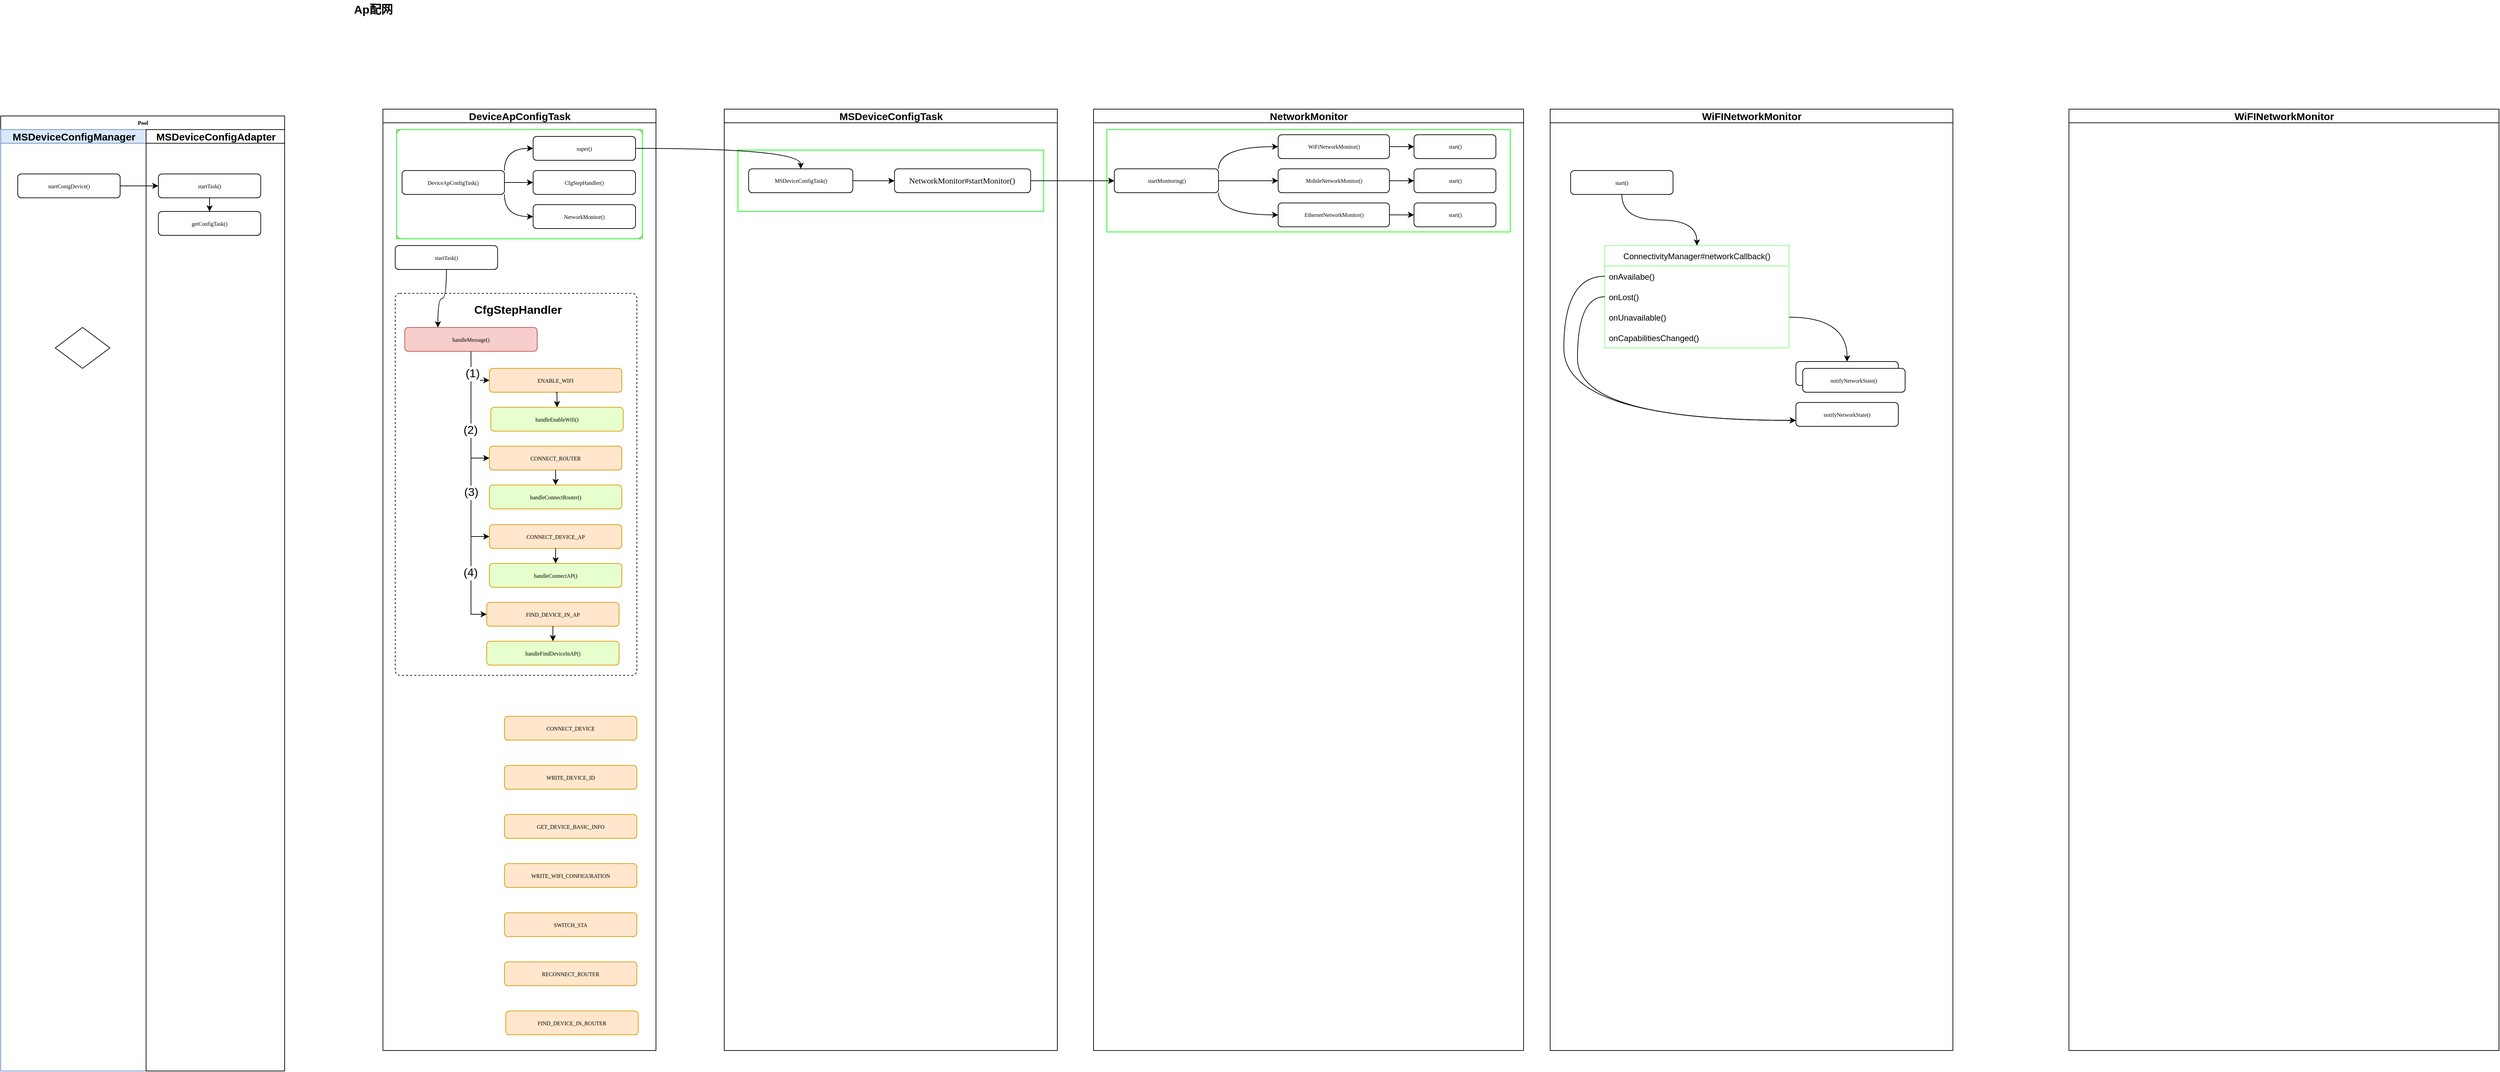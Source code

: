 <mxfile version="20.0.1" type="github">
  <diagram name="Page-1" id="74e2e168-ea6b-b213-b513-2b3c1d86103e">
    <mxGraphModel dx="1602" dy="4274" grid="1" gridSize="10" guides="1" tooltips="1" connect="1" arrows="1" fold="1" page="1" pageScale="1" pageWidth="4681" pageHeight="3300" background="none" math="0" shadow="0">
      <root>
        <mxCell id="0" />
        <mxCell id="1" parent="0" />
        <mxCell id="77e6c97f196da883-4" value="DeviceApConfigTask" style="swimlane;html=1;startSize=20;fontSize=15;fillColor=none;" parent="1" vertex="1">
          <mxGeometry x="670" width="400" height="1380" as="geometry">
            <mxRectangle x="990" y="-10" width="180" height="20" as="alternateBounds" />
          </mxGeometry>
        </mxCell>
        <mxCell id="G-COS3JicrVC8gvn0CJn-81" style="edgeStyle=orthogonalEdgeStyle;rounded=0;orthogonalLoop=1;jettySize=auto;html=1;entryX=0.25;entryY=0;entryDx=0;entryDy=0;fontSize=15;exitX=0.5;exitY=1;exitDx=0;exitDy=0;curved=1;" edge="1" parent="77e6c97f196da883-4" source="G-COS3JicrVC8gvn0CJn-10" target="G-COS3JicrVC8gvn0CJn-59">
          <mxGeometry relative="1" as="geometry">
            <mxPoint x="120" y="230" as="sourcePoint" />
          </mxGeometry>
        </mxCell>
        <mxCell id="G-COS3JicrVC8gvn0CJn-10" value="startTask()" style="rounded=1;whiteSpace=wrap;html=1;shadow=0;labelBackgroundColor=none;strokeWidth=1;fontFamily=Verdana;fontSize=8;align=center;" vertex="1" parent="77e6c97f196da883-4">
          <mxGeometry x="18" y="200" width="150" height="35" as="geometry" />
        </mxCell>
        <mxCell id="G-COS3JicrVC8gvn0CJn-34" value="WRITE_DEVICE_ID" style="rounded=1;whiteSpace=wrap;html=1;shadow=0;labelBackgroundColor=none;strokeWidth=1;fontFamily=Verdana;fontSize=8;align=center;fillColor=#ffe6cc;strokeColor=#d79b00;" vertex="1" parent="77e6c97f196da883-4">
          <mxGeometry x="178" y="962" width="194" height="35" as="geometry" />
        </mxCell>
        <mxCell id="G-COS3JicrVC8gvn0CJn-35" value="CONNECT_DEVICE" style="rounded=1;whiteSpace=wrap;html=1;shadow=0;labelBackgroundColor=none;strokeWidth=1;fontFamily=Verdana;fontSize=8;align=center;fillColor=#ffe6cc;strokeColor=#d79b00;" vertex="1" parent="77e6c97f196da883-4">
          <mxGeometry x="178" y="890" width="194" height="35" as="geometry" />
        </mxCell>
        <mxCell id="G-COS3JicrVC8gvn0CJn-36" value="GET_DEVICE_BASIC_INFO" style="rounded=1;whiteSpace=wrap;html=1;shadow=0;labelBackgroundColor=none;strokeWidth=1;fontFamily=Verdana;fontSize=8;align=center;fillColor=#ffe6cc;strokeColor=#d79b00;" vertex="1" parent="77e6c97f196da883-4">
          <mxGeometry x="178" y="1034" width="194" height="35" as="geometry" />
        </mxCell>
        <mxCell id="G-COS3JicrVC8gvn0CJn-37" value="SWITCH_STA" style="rounded=1;whiteSpace=wrap;html=1;shadow=0;labelBackgroundColor=none;strokeWidth=1;fontFamily=Verdana;fontSize=8;align=center;fillColor=#ffe6cc;strokeColor=#d79b00;" vertex="1" parent="77e6c97f196da883-4">
          <mxGeometry x="178" y="1178" width="194" height="35" as="geometry" />
        </mxCell>
        <mxCell id="G-COS3JicrVC8gvn0CJn-38" value="WRITE_WIFI_CONFIGURATION" style="rounded=1;whiteSpace=wrap;html=1;shadow=0;labelBackgroundColor=none;strokeWidth=1;fontFamily=Verdana;fontSize=8;align=center;fillColor=#ffe6cc;strokeColor=#d79b00;" vertex="1" parent="77e6c97f196da883-4">
          <mxGeometry x="178" y="1106" width="194" height="35" as="geometry" />
        </mxCell>
        <mxCell id="G-COS3JicrVC8gvn0CJn-39" value="RECONNECT_ROUTER" style="rounded=1;whiteSpace=wrap;html=1;shadow=0;labelBackgroundColor=none;strokeWidth=1;fontFamily=Verdana;fontSize=8;align=center;fillColor=#ffe6cc;strokeColor=#d79b00;" vertex="1" parent="77e6c97f196da883-4">
          <mxGeometry x="178" y="1250" width="194" height="35" as="geometry" />
        </mxCell>
        <mxCell id="G-COS3JicrVC8gvn0CJn-41" value="FIND_DEVICE_IN_ROUTER" style="rounded=1;whiteSpace=wrap;html=1;shadow=0;labelBackgroundColor=none;strokeWidth=1;fontFamily=Verdana;fontSize=8;align=center;fillColor=#ffe6cc;strokeColor=#d79b00;" vertex="1" parent="77e6c97f196da883-4">
          <mxGeometry x="180" y="1322" width="194" height="35" as="geometry" />
        </mxCell>
        <mxCell id="G-COS3JicrVC8gvn0CJn-80" value="" style="group" vertex="1" connectable="0" parent="77e6c97f196da883-4">
          <mxGeometry x="18" y="270" width="354" height="560" as="geometry" />
        </mxCell>
        <mxCell id="G-COS3JicrVC8gvn0CJn-60" value="" style="rounded=1;whiteSpace=wrap;html=1;absoluteArcSize=1;arcSize=14;strokeWidth=1;fontSize=17;fillColor=none;dashed=1;" vertex="1" parent="G-COS3JicrVC8gvn0CJn-80">
          <mxGeometry width="354" height="560" as="geometry" />
        </mxCell>
        <mxCell id="G-COS3JicrVC8gvn0CJn-12" value="ENABLE_WIFI" style="rounded=1;whiteSpace=wrap;html=1;shadow=0;labelBackgroundColor=none;strokeWidth=1;fontFamily=Verdana;fontSize=8;align=center;fillColor=#ffe6cc;strokeColor=#d79b00;" vertex="1" parent="G-COS3JicrVC8gvn0CJn-80">
          <mxGeometry x="138" y="110" width="194" height="35" as="geometry" />
        </mxCell>
        <mxCell id="G-COS3JicrVC8gvn0CJn-30" value="CONNECT_DEVICE_AP" style="rounded=1;whiteSpace=wrap;html=1;shadow=0;labelBackgroundColor=none;strokeWidth=1;fontFamily=Verdana;fontSize=8;align=center;fillColor=#ffe6cc;strokeColor=#d79b00;" vertex="1" parent="G-COS3JicrVC8gvn0CJn-80">
          <mxGeometry x="138" y="339" width="194" height="35" as="geometry" />
        </mxCell>
        <mxCell id="G-COS3JicrVC8gvn0CJn-32" value="CONNECT_ROUTER" style="rounded=1;whiteSpace=wrap;html=1;shadow=0;labelBackgroundColor=none;strokeWidth=1;fontFamily=Verdana;fontSize=8;align=center;fillColor=#ffe6cc;strokeColor=#d79b00;" vertex="1" parent="G-COS3JicrVC8gvn0CJn-80">
          <mxGeometry x="138" y="224" width="194" height="35" as="geometry" />
        </mxCell>
        <mxCell id="G-COS3JicrVC8gvn0CJn-33" value="FIND_DEVICE_IN_AP" style="rounded=1;whiteSpace=wrap;html=1;shadow=0;labelBackgroundColor=none;strokeWidth=1;fontFamily=Verdana;fontSize=8;align=center;fillColor=#ffe6cc;strokeColor=#d79b00;" vertex="1" parent="G-COS3JicrVC8gvn0CJn-80">
          <mxGeometry x="134" y="453" width="194" height="35" as="geometry" />
        </mxCell>
        <mxCell id="G-COS3JicrVC8gvn0CJn-62" style="edgeStyle=orthogonalEdgeStyle;rounded=0;orthogonalLoop=1;jettySize=auto;html=1;exitX=0.5;exitY=1;exitDx=0;exitDy=0;entryX=0;entryY=0.5;entryDx=0;entryDy=0;fontSize=17;" edge="1" parent="G-COS3JicrVC8gvn0CJn-80" source="G-COS3JicrVC8gvn0CJn-59" target="G-COS3JicrVC8gvn0CJn-12">
          <mxGeometry relative="1" as="geometry" />
        </mxCell>
        <mxCell id="G-COS3JicrVC8gvn0CJn-68" style="edgeStyle=orthogonalEdgeStyle;rounded=0;orthogonalLoop=1;jettySize=auto;html=1;exitX=0.5;exitY=1;exitDx=0;exitDy=0;entryX=0;entryY=0.5;entryDx=0;entryDy=0;fontSize=17;" edge="1" parent="G-COS3JicrVC8gvn0CJn-80" source="G-COS3JicrVC8gvn0CJn-59" target="G-COS3JicrVC8gvn0CJn-32">
          <mxGeometry relative="1" as="geometry" />
        </mxCell>
        <mxCell id="G-COS3JicrVC8gvn0CJn-69" style="edgeStyle=orthogonalEdgeStyle;rounded=0;orthogonalLoop=1;jettySize=auto;html=1;exitX=0.5;exitY=1;exitDx=0;exitDy=0;entryX=0;entryY=0.5;entryDx=0;entryDy=0;fontSize=17;" edge="1" parent="G-COS3JicrVC8gvn0CJn-80" source="G-COS3JicrVC8gvn0CJn-59" target="G-COS3JicrVC8gvn0CJn-30">
          <mxGeometry relative="1" as="geometry" />
        </mxCell>
        <mxCell id="G-COS3JicrVC8gvn0CJn-70" style="edgeStyle=orthogonalEdgeStyle;rounded=0;orthogonalLoop=1;jettySize=auto;html=1;exitX=0.5;exitY=1;exitDx=0;exitDy=0;entryX=0;entryY=0.5;entryDx=0;entryDy=0;fontSize=17;" edge="1" parent="G-COS3JicrVC8gvn0CJn-80" source="G-COS3JicrVC8gvn0CJn-59" target="G-COS3JicrVC8gvn0CJn-33">
          <mxGeometry relative="1" as="geometry" />
        </mxCell>
        <mxCell id="G-COS3JicrVC8gvn0CJn-74" value="(4)" style="edgeLabel;html=1;align=center;verticalAlign=middle;resizable=0;points=[];fontSize=17;" vertex="1" connectable="0" parent="G-COS3JicrVC8gvn0CJn-70">
          <mxGeometry x="0.588" y="-1" relative="1" as="geometry">
            <mxPoint as="offset" />
          </mxGeometry>
        </mxCell>
        <mxCell id="G-COS3JicrVC8gvn0CJn-75" value="(3)" style="edgeLabel;html=1;align=center;verticalAlign=middle;resizable=0;points=[];fontSize=17;" vertex="1" connectable="0" parent="G-COS3JicrVC8gvn0CJn-70">
          <mxGeometry x="0.01" relative="1" as="geometry">
            <mxPoint as="offset" />
          </mxGeometry>
        </mxCell>
        <mxCell id="G-COS3JicrVC8gvn0CJn-76" value="(2)" style="edgeLabel;html=1;align=center;verticalAlign=middle;resizable=0;points=[];fontSize=17;" vertex="1" connectable="0" parent="G-COS3JicrVC8gvn0CJn-70">
          <mxGeometry x="-0.431" y="-1" relative="1" as="geometry">
            <mxPoint as="offset" />
          </mxGeometry>
        </mxCell>
        <mxCell id="G-COS3JicrVC8gvn0CJn-77" value="(1)" style="edgeLabel;html=1;align=center;verticalAlign=middle;resizable=0;points=[];fontSize=17;" vertex="1" connectable="0" parent="G-COS3JicrVC8gvn0CJn-70">
          <mxGeometry x="-0.842" y="2" relative="1" as="geometry">
            <mxPoint as="offset" />
          </mxGeometry>
        </mxCell>
        <mxCell id="G-COS3JicrVC8gvn0CJn-59" value="handleMessage()" style="rounded=1;whiteSpace=wrap;html=1;shadow=0;labelBackgroundColor=none;strokeWidth=1;fontFamily=Verdana;fontSize=8;align=center;fillColor=#f8cecc;strokeColor=#b85450;" vertex="1" parent="G-COS3JicrVC8gvn0CJn-80">
          <mxGeometry x="14" y="50" width="194" height="35" as="geometry" />
        </mxCell>
        <mxCell id="G-COS3JicrVC8gvn0CJn-61" value="CfgStepHandler" style="text;html=1;strokeColor=none;fillColor=none;align=center;verticalAlign=middle;whiteSpace=wrap;rounded=0;dashed=1;fontSize=17;fontStyle=1" vertex="1" parent="G-COS3JicrVC8gvn0CJn-80">
          <mxGeometry x="104" y="10" width="152" height="30" as="geometry" />
        </mxCell>
        <mxCell id="G-COS3JicrVC8gvn0CJn-63" value="handleEnableWifi()" style="rounded=1;whiteSpace=wrap;html=1;shadow=0;labelBackgroundColor=none;strokeWidth=1;fontFamily=Verdana;fontSize=8;align=center;fillColor=#E6FFCC;strokeColor=#d79b00;" vertex="1" parent="G-COS3JicrVC8gvn0CJn-80">
          <mxGeometry x="140" y="167" width="194" height="35" as="geometry" />
        </mxCell>
        <mxCell id="G-COS3JicrVC8gvn0CJn-67" style="edgeStyle=orthogonalEdgeStyle;rounded=0;orthogonalLoop=1;jettySize=auto;html=1;exitX=0.5;exitY=1;exitDx=0;exitDy=0;entryX=0.5;entryY=0;entryDx=0;entryDy=0;fontSize=17;" edge="1" parent="G-COS3JicrVC8gvn0CJn-80" source="G-COS3JicrVC8gvn0CJn-12" target="G-COS3JicrVC8gvn0CJn-63">
          <mxGeometry relative="1" as="geometry" />
        </mxCell>
        <mxCell id="G-COS3JicrVC8gvn0CJn-64" value="handleConnectRouter()" style="rounded=1;whiteSpace=wrap;html=1;shadow=0;labelBackgroundColor=none;strokeWidth=1;fontFamily=Verdana;fontSize=8;align=center;fillColor=#E6FFCC;strokeColor=#d79b00;" vertex="1" parent="G-COS3JicrVC8gvn0CJn-80">
          <mxGeometry x="138" y="281" width="194" height="35" as="geometry" />
        </mxCell>
        <mxCell id="G-COS3JicrVC8gvn0CJn-71" style="edgeStyle=orthogonalEdgeStyle;rounded=0;orthogonalLoop=1;jettySize=auto;html=1;exitX=0.5;exitY=1;exitDx=0;exitDy=0;fontSize=17;" edge="1" parent="G-COS3JicrVC8gvn0CJn-80" source="G-COS3JicrVC8gvn0CJn-32" target="G-COS3JicrVC8gvn0CJn-64">
          <mxGeometry relative="1" as="geometry" />
        </mxCell>
        <mxCell id="G-COS3JicrVC8gvn0CJn-65" value="handleConnectAP()" style="rounded=1;whiteSpace=wrap;html=1;shadow=0;labelBackgroundColor=none;strokeWidth=1;fontFamily=Verdana;fontSize=8;align=center;fillColor=#E6FFCC;strokeColor=#d79b00;" vertex="1" parent="G-COS3JicrVC8gvn0CJn-80">
          <mxGeometry x="138" y="396" width="194" height="35" as="geometry" />
        </mxCell>
        <mxCell id="G-COS3JicrVC8gvn0CJn-72" style="edgeStyle=orthogonalEdgeStyle;rounded=0;orthogonalLoop=1;jettySize=auto;html=1;exitX=0.5;exitY=1;exitDx=0;exitDy=0;entryX=0.5;entryY=0;entryDx=0;entryDy=0;fontSize=17;" edge="1" parent="G-COS3JicrVC8gvn0CJn-80" source="G-COS3JicrVC8gvn0CJn-30" target="G-COS3JicrVC8gvn0CJn-65">
          <mxGeometry relative="1" as="geometry" />
        </mxCell>
        <mxCell id="G-COS3JicrVC8gvn0CJn-66" value="handleFindDeviceInAP()" style="rounded=1;whiteSpace=wrap;html=1;shadow=0;labelBackgroundColor=none;strokeWidth=1;fontFamily=Verdana;fontSize=8;align=center;fillColor=#E6FFCC;strokeColor=#d79b00;" vertex="1" parent="G-COS3JicrVC8gvn0CJn-80">
          <mxGeometry x="134" y="510" width="194" height="35" as="geometry" />
        </mxCell>
        <mxCell id="G-COS3JicrVC8gvn0CJn-73" value="" style="edgeStyle=orthogonalEdgeStyle;rounded=0;orthogonalLoop=1;jettySize=auto;html=1;fontSize=17;" edge="1" parent="G-COS3JicrVC8gvn0CJn-80" source="G-COS3JicrVC8gvn0CJn-33" target="G-COS3JicrVC8gvn0CJn-66">
          <mxGeometry relative="1" as="geometry" />
        </mxCell>
        <mxCell id="G-COS3JicrVC8gvn0CJn-157" value="" style="group" vertex="1" connectable="0" parent="77e6c97f196da883-4">
          <mxGeometry x="20" y="30" width="360" height="160" as="geometry" />
        </mxCell>
        <mxCell id="G-COS3JicrVC8gvn0CJn-151" value="" style="rounded=1;whiteSpace=wrap;html=1;absoluteArcSize=1;arcSize=14;strokeWidth=1;dashed=1;fontSize=15;fillColor=none;dashPattern=1 1;strokeColor=#000000;" vertex="1" parent="G-COS3JicrVC8gvn0CJn-157">
          <mxGeometry width="360" height="160" as="geometry" />
        </mxCell>
        <mxCell id="G-COS3JicrVC8gvn0CJn-152" value="" style="group;strokeColor=#00FF00;container=0;" vertex="1" connectable="0" parent="G-COS3JicrVC8gvn0CJn-157">
          <mxGeometry width="360" height="160" as="geometry" />
        </mxCell>
        <mxCell id="G-COS3JicrVC8gvn0CJn-118" value="DeviceApConfigTask()" style="rounded=1;whiteSpace=wrap;html=1;shadow=0;labelBackgroundColor=none;strokeWidth=1;fontFamily=Verdana;fontSize=8;align=center;" vertex="1" parent="G-COS3JicrVC8gvn0CJn-157">
          <mxGeometry x="8" y="60" width="150" height="35" as="geometry" />
        </mxCell>
        <mxCell id="G-COS3JicrVC8gvn0CJn-124" value="super()" style="rounded=1;whiteSpace=wrap;html=1;shadow=0;labelBackgroundColor=none;strokeWidth=1;fontFamily=Verdana;fontSize=8;align=center;" vertex="1" parent="G-COS3JicrVC8gvn0CJn-157">
          <mxGeometry x="200" y="10" width="150" height="35" as="geometry" />
        </mxCell>
        <mxCell id="G-COS3JicrVC8gvn0CJn-154" style="edgeStyle=orthogonalEdgeStyle;curved=1;rounded=0;orthogonalLoop=1;jettySize=auto;html=1;exitX=1;exitY=0;exitDx=0;exitDy=0;entryX=0;entryY=0.5;entryDx=0;entryDy=0;fontSize=15;" edge="1" parent="G-COS3JicrVC8gvn0CJn-157" source="G-COS3JicrVC8gvn0CJn-118" target="G-COS3JicrVC8gvn0CJn-124">
          <mxGeometry relative="1" as="geometry" />
        </mxCell>
        <mxCell id="G-COS3JicrVC8gvn0CJn-125" value="CfgStepHandler()" style="rounded=1;whiteSpace=wrap;html=1;shadow=0;labelBackgroundColor=none;strokeWidth=1;fontFamily=Verdana;fontSize=8;align=center;" vertex="1" parent="G-COS3JicrVC8gvn0CJn-157">
          <mxGeometry x="200" y="60" width="150" height="35" as="geometry" />
        </mxCell>
        <mxCell id="G-COS3JicrVC8gvn0CJn-155" style="edgeStyle=orthogonalEdgeStyle;curved=1;rounded=0;orthogonalLoop=1;jettySize=auto;html=1;exitX=1;exitY=0.5;exitDx=0;exitDy=0;entryX=0;entryY=0.5;entryDx=0;entryDy=0;fontSize=15;" edge="1" parent="G-COS3JicrVC8gvn0CJn-157" source="G-COS3JicrVC8gvn0CJn-118" target="G-COS3JicrVC8gvn0CJn-125">
          <mxGeometry relative="1" as="geometry" />
        </mxCell>
        <mxCell id="G-COS3JicrVC8gvn0CJn-126" value="NetworkMonitor()" style="rounded=1;whiteSpace=wrap;html=1;shadow=0;labelBackgroundColor=none;strokeWidth=1;fontFamily=Verdana;fontSize=8;align=center;" vertex="1" parent="G-COS3JicrVC8gvn0CJn-157">
          <mxGeometry x="200" y="110" width="150" height="35" as="geometry" />
        </mxCell>
        <mxCell id="G-COS3JicrVC8gvn0CJn-156" style="edgeStyle=orthogonalEdgeStyle;curved=1;rounded=0;orthogonalLoop=1;jettySize=auto;html=1;exitX=1;exitY=1;exitDx=0;exitDy=0;entryX=0;entryY=0.5;entryDx=0;entryDy=0;fontSize=15;" edge="1" parent="G-COS3JicrVC8gvn0CJn-157" source="G-COS3JicrVC8gvn0CJn-118" target="G-COS3JicrVC8gvn0CJn-126">
          <mxGeometry relative="1" as="geometry" />
        </mxCell>
        <mxCell id="77e6c97f196da883-1" value="&lt;p style=&quot;line-height: 2;&quot;&gt;Pool&lt;/p&gt;" style="swimlane;html=1;childLayout=stackLayout;startSize=20;rounded=0;shadow=0;labelBackgroundColor=none;strokeWidth=1;fontFamily=Verdana;fontSize=8;align=center;fillColor=none;" parent="1" vertex="1">
          <mxGeometry x="110" y="10" width="416" height="1400" as="geometry">
            <mxRectangle x="70" y="40" width="70" height="20" as="alternateBounds" />
          </mxGeometry>
        </mxCell>
        <mxCell id="77e6c97f196da883-2" value="MSDeviceConfigManager" style="swimlane;html=1;startSize=20;fillColor=#dae8fc;strokeColor=#6c8ebf;fontSize=15;" parent="77e6c97f196da883-1" vertex="1">
          <mxGeometry y="20" width="213" height="1380" as="geometry">
            <mxRectangle y="20" width="30" height="730" as="alternateBounds" />
          </mxGeometry>
        </mxCell>
        <mxCell id="77e6c97f196da883-8" value="startConigDevice()" style="rounded=1;whiteSpace=wrap;html=1;shadow=0;labelBackgroundColor=none;strokeWidth=1;fontFamily=Verdana;fontSize=8;align=center;" parent="77e6c97f196da883-2" vertex="1">
          <mxGeometry x="25" y="65" width="150" height="35" as="geometry" />
        </mxCell>
        <mxCell id="77e6c97f196da883-13" value="" style="rhombus;whiteSpace=wrap;html=1;rounded=0;shadow=0;labelBackgroundColor=none;strokeWidth=1;fontFamily=Verdana;fontSize=8;align=center;" parent="77e6c97f196da883-2" vertex="1">
          <mxGeometry x="80" y="290" width="80" height="60" as="geometry" />
        </mxCell>
        <mxCell id="77e6c97f196da883-3" value="MSDeviceConfigAdapter" style="swimlane;html=1;startSize=20;fontSize=15;" parent="77e6c97f196da883-1" vertex="1">
          <mxGeometry x="213" y="20" width="203" height="1380" as="geometry" />
        </mxCell>
        <mxCell id="G-COS3JicrVC8gvn0CJn-9" style="edgeStyle=orthogonalEdgeStyle;rounded=0;orthogonalLoop=1;jettySize=auto;html=1;exitX=0.5;exitY=1;exitDx=0;exitDy=0;fontSize=17;" edge="1" parent="77e6c97f196da883-3" source="G-COS3JicrVC8gvn0CJn-4" target="G-COS3JicrVC8gvn0CJn-7">
          <mxGeometry relative="1" as="geometry" />
        </mxCell>
        <mxCell id="G-COS3JicrVC8gvn0CJn-4" value="startTask()" style="rounded=1;whiteSpace=wrap;html=1;shadow=0;labelBackgroundColor=none;strokeWidth=1;fontFamily=Verdana;fontSize=8;align=center;" vertex="1" parent="77e6c97f196da883-3">
          <mxGeometry x="18" y="65" width="150" height="35" as="geometry" />
        </mxCell>
        <mxCell id="G-COS3JicrVC8gvn0CJn-7" value="getConfigTask()" style="rounded=1;whiteSpace=wrap;html=1;shadow=0;labelBackgroundColor=none;strokeWidth=1;fontFamily=Verdana;fontSize=8;align=center;" vertex="1" parent="77e6c97f196da883-3">
          <mxGeometry x="18" y="120" width="150" height="35" as="geometry" />
        </mxCell>
        <mxCell id="G-COS3JicrVC8gvn0CJn-6" style="edgeStyle=orthogonalEdgeStyle;rounded=0;orthogonalLoop=1;jettySize=auto;html=1;exitX=1;exitY=0.5;exitDx=0;exitDy=0;fontSize=15;" edge="1" parent="77e6c97f196da883-1" source="77e6c97f196da883-8" target="G-COS3JicrVC8gvn0CJn-4">
          <mxGeometry relative="1" as="geometry" />
        </mxCell>
        <mxCell id="77e6c97f196da883-5" value="NetworkMonitor" style="swimlane;html=1;startSize=20;fontSize=15;" parent="1" vertex="1">
          <mxGeometry x="1711" width="630" height="1380" as="geometry" />
        </mxCell>
        <mxCell id="G-COS3JicrVC8gvn0CJn-216" value="" style="group" vertex="1" connectable="0" parent="77e6c97f196da883-5">
          <mxGeometry x="19.5" y="30" width="591" height="150" as="geometry" />
        </mxCell>
        <mxCell id="G-COS3JicrVC8gvn0CJn-209" value="" style="group;strokeColor=#00FF00;container=0;" vertex="1" connectable="0" parent="G-COS3JicrVC8gvn0CJn-216">
          <mxGeometry width="591" height="150" as="geometry" />
        </mxCell>
        <mxCell id="G-COS3JicrVC8gvn0CJn-215" value="" style="group" vertex="1" connectable="0" parent="G-COS3JicrVC8gvn0CJn-216">
          <mxGeometry x="11.001" y="7.5" width="559.0" height="135" as="geometry" />
        </mxCell>
        <mxCell id="G-COS3JicrVC8gvn0CJn-194" value="startMonitoring()" style="rounded=1;whiteSpace=wrap;html=1;shadow=0;labelBackgroundColor=none;strokeWidth=1;fontFamily=Verdana;fontSize=8;align=center;" vertex="1" parent="G-COS3JicrVC8gvn0CJn-215">
          <mxGeometry y="50" width="152.625" height="35" as="geometry" />
        </mxCell>
        <mxCell id="G-COS3JicrVC8gvn0CJn-196" value="WiFiNetworkMonitor()" style="rounded=1;whiteSpace=wrap;html=1;shadow=0;labelBackgroundColor=none;strokeWidth=1;fontFamily=Verdana;fontSize=8;align=center;" vertex="1" parent="G-COS3JicrVC8gvn0CJn-215">
          <mxGeometry x="240" width="163" height="35" as="geometry" />
        </mxCell>
        <mxCell id="G-COS3JicrVC8gvn0CJn-205" style="edgeStyle=orthogonalEdgeStyle;curved=1;rounded=0;orthogonalLoop=1;jettySize=auto;html=1;exitX=1;exitY=0;exitDx=0;exitDy=0;entryX=0;entryY=0.5;entryDx=0;entryDy=0;fontSize=12;" edge="1" parent="G-COS3JicrVC8gvn0CJn-215" source="G-COS3JicrVC8gvn0CJn-194" target="G-COS3JicrVC8gvn0CJn-196">
          <mxGeometry relative="1" as="geometry" />
        </mxCell>
        <mxCell id="G-COS3JicrVC8gvn0CJn-197" value="MobileNetworkMonitor()" style="rounded=1;whiteSpace=wrap;html=1;shadow=0;labelBackgroundColor=none;strokeWidth=1;fontFamily=Verdana;fontSize=8;align=center;" vertex="1" parent="G-COS3JicrVC8gvn0CJn-215">
          <mxGeometry x="240" y="50" width="163" height="35" as="geometry" />
        </mxCell>
        <mxCell id="G-COS3JicrVC8gvn0CJn-206" style="edgeStyle=orthogonalEdgeStyle;curved=1;rounded=0;orthogonalLoop=1;jettySize=auto;html=1;exitX=1;exitY=0.5;exitDx=0;exitDy=0;entryX=0;entryY=0.5;entryDx=0;entryDy=0;fontSize=12;" edge="1" parent="G-COS3JicrVC8gvn0CJn-215" source="G-COS3JicrVC8gvn0CJn-194" target="G-COS3JicrVC8gvn0CJn-197">
          <mxGeometry relative="1" as="geometry" />
        </mxCell>
        <mxCell id="G-COS3JicrVC8gvn0CJn-198" value="EthernetNetworkMonitor()" style="rounded=1;whiteSpace=wrap;html=1;shadow=0;labelBackgroundColor=none;strokeWidth=1;fontFamily=Verdana;fontSize=8;align=center;" vertex="1" parent="G-COS3JicrVC8gvn0CJn-215">
          <mxGeometry x="240" y="100" width="163" height="35" as="geometry" />
        </mxCell>
        <mxCell id="G-COS3JicrVC8gvn0CJn-207" style="edgeStyle=orthogonalEdgeStyle;curved=1;rounded=0;orthogonalLoop=1;jettySize=auto;html=1;exitX=1;exitY=1;exitDx=0;exitDy=0;entryX=0;entryY=0.5;entryDx=0;entryDy=0;fontSize=12;" edge="1" parent="G-COS3JicrVC8gvn0CJn-215" source="G-COS3JicrVC8gvn0CJn-194" target="G-COS3JicrVC8gvn0CJn-198">
          <mxGeometry relative="1" as="geometry" />
        </mxCell>
        <mxCell id="G-COS3JicrVC8gvn0CJn-199" value="start()" style="rounded=1;whiteSpace=wrap;html=1;shadow=0;labelBackgroundColor=none;strokeWidth=1;fontFamily=Verdana;fontSize=8;align=center;" vertex="1" parent="G-COS3JicrVC8gvn0CJn-215">
          <mxGeometry x="439.0" y="50" width="120" height="35" as="geometry" />
        </mxCell>
        <mxCell id="G-COS3JicrVC8gvn0CJn-203" style="edgeStyle=orthogonalEdgeStyle;curved=1;rounded=0;orthogonalLoop=1;jettySize=auto;html=1;exitX=1;exitY=0.5;exitDx=0;exitDy=0;fontSize=12;" edge="1" parent="G-COS3JicrVC8gvn0CJn-215" source="G-COS3JicrVC8gvn0CJn-197" target="G-COS3JicrVC8gvn0CJn-199">
          <mxGeometry relative="1" as="geometry" />
        </mxCell>
        <mxCell id="G-COS3JicrVC8gvn0CJn-200" value="start()" style="rounded=1;whiteSpace=wrap;html=1;shadow=0;labelBackgroundColor=none;strokeWidth=1;fontFamily=Verdana;fontSize=8;align=center;" vertex="1" parent="G-COS3JicrVC8gvn0CJn-215">
          <mxGeometry x="439.0" y="100" width="120" height="35" as="geometry" />
        </mxCell>
        <mxCell id="G-COS3JicrVC8gvn0CJn-204" style="edgeStyle=orthogonalEdgeStyle;curved=1;rounded=0;orthogonalLoop=1;jettySize=auto;html=1;exitX=1;exitY=0.5;exitDx=0;exitDy=0;fontSize=12;" edge="1" parent="G-COS3JicrVC8gvn0CJn-215" source="G-COS3JicrVC8gvn0CJn-198" target="G-COS3JicrVC8gvn0CJn-200">
          <mxGeometry relative="1" as="geometry" />
        </mxCell>
        <mxCell id="G-COS3JicrVC8gvn0CJn-201" value="start()" style="rounded=1;whiteSpace=wrap;html=1;shadow=0;labelBackgroundColor=none;strokeWidth=1;fontFamily=Verdana;fontSize=8;align=center;" vertex="1" parent="G-COS3JicrVC8gvn0CJn-215">
          <mxGeometry x="439.0" width="120" height="35" as="geometry" />
        </mxCell>
        <mxCell id="G-COS3JicrVC8gvn0CJn-202" style="edgeStyle=orthogonalEdgeStyle;curved=1;rounded=0;orthogonalLoop=1;jettySize=auto;html=1;exitX=1;exitY=0.5;exitDx=0;exitDy=0;fontSize=12;" edge="1" parent="G-COS3JicrVC8gvn0CJn-215" source="G-COS3JicrVC8gvn0CJn-196" target="G-COS3JicrVC8gvn0CJn-201">
          <mxGeometry relative="1" as="geometry" />
        </mxCell>
        <mxCell id="G-COS3JicrVC8gvn0CJn-117" value="MSDeviceConfigTask" style="swimlane;html=1;startSize=20;fontSize=15;" vertex="1" parent="1">
          <mxGeometry x="1170" width="488" height="1380" as="geometry" />
        </mxCell>
        <mxCell id="G-COS3JicrVC8gvn0CJn-172" value="MSDeviceConfigTask" style="swimlane;html=1;startSize=20;fontSize=15;" vertex="1" parent="G-COS3JicrVC8gvn0CJn-117">
          <mxGeometry width="488" height="1380" as="geometry" />
        </mxCell>
        <mxCell id="G-COS3JicrVC8gvn0CJn-183" value="" style="group" vertex="1" connectable="0" parent="G-COS3JicrVC8gvn0CJn-172">
          <mxGeometry x="20" y="60" width="448" height="90" as="geometry" />
        </mxCell>
        <mxCell id="G-COS3JicrVC8gvn0CJn-176" value="" style="group;strokeColor=#00FF00;container=0;" vertex="1" connectable="0" parent="G-COS3JicrVC8gvn0CJn-183">
          <mxGeometry width="448" height="90" as="geometry" />
        </mxCell>
        <mxCell id="G-COS3JicrVC8gvn0CJn-177" value="" style="group" vertex="1" connectable="0" parent="G-COS3JicrVC8gvn0CJn-183">
          <mxGeometry x="15.771" y="27.5" width="375.457" height="35" as="geometry" />
        </mxCell>
        <mxCell id="G-COS3JicrVC8gvn0CJn-178" value="" style="group" vertex="1" connectable="0" parent="G-COS3JicrVC8gvn0CJn-177">
          <mxGeometry width="375.457" height="35" as="geometry" />
        </mxCell>
        <mxCell id="G-COS3JicrVC8gvn0CJn-173" value="NetworkMonitor#startMonitor()" style="rounded=1;whiteSpace=wrap;html=1;shadow=0;labelBackgroundColor=none;strokeWidth=1;fontFamily=Verdana;fontSize=12;align=center;" vertex="1" parent="G-COS3JicrVC8gvn0CJn-178">
          <mxGeometry x="213.675" width="199.43" height="35" as="geometry" />
        </mxCell>
        <mxCell id="G-COS3JicrVC8gvn0CJn-174" value="MSDeviceConfigTask()" style="rounded=1;whiteSpace=wrap;html=1;shadow=0;labelBackgroundColor=none;strokeWidth=1;fontFamily=Verdana;fontSize=8;align=center;" vertex="1" parent="G-COS3JicrVC8gvn0CJn-178">
          <mxGeometry width="152.625" height="35" as="geometry" />
        </mxCell>
        <mxCell id="G-COS3JicrVC8gvn0CJn-175" style="edgeStyle=orthogonalEdgeStyle;curved=1;rounded=0;orthogonalLoop=1;jettySize=auto;html=1;exitX=1;exitY=0.5;exitDx=0;exitDy=0;entryX=0;entryY=0.5;entryDx=0;entryDy=0;fontSize=15;" edge="1" parent="G-COS3JicrVC8gvn0CJn-178" source="G-COS3JicrVC8gvn0CJn-174" target="G-COS3JicrVC8gvn0CJn-173">
          <mxGeometry relative="1" as="geometry" />
        </mxCell>
        <mxCell id="G-COS3JicrVC8gvn0CJn-79" value="Ap配网" style="text;html=1;strokeColor=none;fillColor=none;align=center;verticalAlign=middle;whiteSpace=wrap;rounded=0;dashed=1;fontSize=17;fontStyle=1" vertex="1" parent="1">
          <mxGeometry x="580" y="-160" width="152" height="30" as="geometry" />
        </mxCell>
        <mxCell id="G-COS3JicrVC8gvn0CJn-181" style="edgeStyle=orthogonalEdgeStyle;curved=1;rounded=0;orthogonalLoop=1;jettySize=auto;html=1;exitX=1;exitY=0.5;exitDx=0;exitDy=0;entryX=0.5;entryY=0;entryDx=0;entryDy=0;fontSize=12;" edge="1" parent="1" source="G-COS3JicrVC8gvn0CJn-124" target="G-COS3JicrVC8gvn0CJn-174">
          <mxGeometry relative="1" as="geometry" />
        </mxCell>
        <mxCell id="G-COS3JicrVC8gvn0CJn-217" style="edgeStyle=orthogonalEdgeStyle;curved=1;rounded=0;orthogonalLoop=1;jettySize=auto;html=1;exitX=1;exitY=0.5;exitDx=0;exitDy=0;entryX=0;entryY=0.5;entryDx=0;entryDy=0;fontSize=12;" edge="1" parent="1" source="G-COS3JicrVC8gvn0CJn-173" target="G-COS3JicrVC8gvn0CJn-194">
          <mxGeometry relative="1" as="geometry" />
        </mxCell>
        <mxCell id="G-COS3JicrVC8gvn0CJn-218" value="WiFINetworkMonitor" style="swimlane;html=1;startSize=20;fontSize=15;" vertex="1" parent="1">
          <mxGeometry x="2380" width="590" height="1380" as="geometry" />
        </mxCell>
        <mxCell id="G-COS3JicrVC8gvn0CJn-235" value="start()" style="rounded=1;whiteSpace=wrap;html=1;shadow=0;labelBackgroundColor=none;strokeWidth=1;fontFamily=Verdana;fontSize=8;align=center;" vertex="1" parent="G-COS3JicrVC8gvn0CJn-218">
          <mxGeometry x="30" y="90" width="150" height="35" as="geometry" />
        </mxCell>
        <mxCell id="G-COS3JicrVC8gvn0CJn-237" style="edgeStyle=orthogonalEdgeStyle;curved=1;rounded=0;orthogonalLoop=1;jettySize=auto;html=1;exitX=0.5;exitY=1;exitDx=0;exitDy=0;fontSize=12;entryX=0.5;entryY=0;entryDx=0;entryDy=0;" edge="1" parent="G-COS3JicrVC8gvn0CJn-218" source="G-COS3JicrVC8gvn0CJn-235" target="G-COS3JicrVC8gvn0CJn-285">
          <mxGeometry relative="1" as="geometry">
            <mxPoint x="260" y="140" as="targetPoint" />
          </mxGeometry>
        </mxCell>
        <mxCell id="G-COS3JicrVC8gvn0CJn-285" value="ConnectivityManager#networkCallback()" style="swimlane;fontStyle=0;childLayout=stackLayout;horizontal=1;startSize=30;horizontalStack=0;resizeParent=1;resizeParentMax=0;resizeLast=0;collapsible=1;marginBottom=0;dashed=1;dashPattern=1 1;fontSize=12;strokeColor=#00FF00;strokeWidth=1;fillColor=none;" vertex="1" parent="G-COS3JicrVC8gvn0CJn-218">
          <mxGeometry x="80" y="200" width="270" height="150" as="geometry" />
        </mxCell>
        <mxCell id="G-COS3JicrVC8gvn0CJn-286" value="onAvailabe()" style="text;strokeColor=none;fillColor=none;align=left;verticalAlign=middle;spacingLeft=4;spacingRight=4;overflow=hidden;points=[[0,0.5],[1,0.5]];portConstraint=eastwest;rotatable=0;dashed=1;dashPattern=1 1;fontSize=12;" vertex="1" parent="G-COS3JicrVC8gvn0CJn-285">
          <mxGeometry y="30" width="270" height="30" as="geometry" />
        </mxCell>
        <mxCell id="G-COS3JicrVC8gvn0CJn-287" value="onLost()" style="text;strokeColor=none;fillColor=none;align=left;verticalAlign=middle;spacingLeft=4;spacingRight=4;overflow=hidden;points=[[0,0.5],[1,0.5]];portConstraint=eastwest;rotatable=0;dashed=1;dashPattern=1 1;fontSize=12;" vertex="1" parent="G-COS3JicrVC8gvn0CJn-285">
          <mxGeometry y="60" width="270" height="30" as="geometry" />
        </mxCell>
        <mxCell id="G-COS3JicrVC8gvn0CJn-288" value="onUnavailable()" style="text;strokeColor=none;fillColor=none;align=left;verticalAlign=middle;spacingLeft=4;spacingRight=4;overflow=hidden;points=[[0,0.5],[1,0.5]];portConstraint=eastwest;rotatable=0;dashed=1;dashPattern=1 1;fontSize=12;" vertex="1" parent="G-COS3JicrVC8gvn0CJn-285">
          <mxGeometry y="90" width="270" height="30" as="geometry" />
        </mxCell>
        <mxCell id="G-COS3JicrVC8gvn0CJn-290" value="onCapabilitiesChanged()" style="text;strokeColor=none;fillColor=none;align=left;verticalAlign=middle;spacingLeft=4;spacingRight=4;overflow=hidden;points=[[0,0.5],[1,0.5]];portConstraint=eastwest;rotatable=0;dashed=1;dashPattern=1 1;fontSize=12;" vertex="1" parent="G-COS3JicrVC8gvn0CJn-285">
          <mxGeometry y="120" width="270" height="30" as="geometry" />
        </mxCell>
        <mxCell id="G-COS3JicrVC8gvn0CJn-293" value="notifyNetworkState()" style="rounded=1;whiteSpace=wrap;html=1;shadow=0;labelBackgroundColor=none;strokeWidth=1;fontFamily=Verdana;fontSize=8;align=center;" vertex="1" parent="G-COS3JicrVC8gvn0CJn-218">
          <mxGeometry x="360" y="430" width="150" height="35" as="geometry" />
        </mxCell>
        <mxCell id="G-COS3JicrVC8gvn0CJn-294" style="edgeStyle=orthogonalEdgeStyle;curved=1;rounded=0;orthogonalLoop=1;jettySize=auto;html=1;exitX=0;exitY=0.5;exitDx=0;exitDy=0;fontSize=12;entryX=0;entryY=0.75;entryDx=0;entryDy=0;" edge="1" parent="G-COS3JicrVC8gvn0CJn-218" source="G-COS3JicrVC8gvn0CJn-286" target="G-COS3JicrVC8gvn0CJn-293">
          <mxGeometry relative="1" as="geometry">
            <mxPoint x="50" y="430" as="targetPoint" />
            <Array as="points">
              <mxPoint x="20" y="245" />
              <mxPoint x="20" y="456" />
            </Array>
          </mxGeometry>
        </mxCell>
        <mxCell id="G-COS3JicrVC8gvn0CJn-296" style="edgeStyle=orthogonalEdgeStyle;curved=1;rounded=0;orthogonalLoop=1;jettySize=auto;html=1;exitX=0;exitY=0.5;exitDx=0;exitDy=0;entryX=0;entryY=0.75;entryDx=0;entryDy=0;fontSize=12;" edge="1" parent="G-COS3JicrVC8gvn0CJn-218" source="G-COS3JicrVC8gvn0CJn-287" target="G-COS3JicrVC8gvn0CJn-293">
          <mxGeometry relative="1" as="geometry">
            <Array as="points">
              <mxPoint x="40" y="275" />
              <mxPoint x="40" y="456" />
            </Array>
          </mxGeometry>
        </mxCell>
        <mxCell id="G-COS3JicrVC8gvn0CJn-297" value="notifyNetworkState()" style="rounded=1;whiteSpace=wrap;html=1;shadow=0;labelBackgroundColor=none;strokeWidth=1;fontFamily=Verdana;fontSize=8;align=center;" vertex="1" parent="G-COS3JicrVC8gvn0CJn-218">
          <mxGeometry x="360" y="370" width="150" height="35" as="geometry" />
        </mxCell>
        <mxCell id="G-COS3JicrVC8gvn0CJn-298" style="edgeStyle=orthogonalEdgeStyle;curved=1;rounded=0;orthogonalLoop=1;jettySize=auto;html=1;exitX=1;exitY=0.5;exitDx=0;exitDy=0;entryX=0.5;entryY=0;entryDx=0;entryDy=0;fontSize=12;" edge="1" parent="G-COS3JicrVC8gvn0CJn-218" source="G-COS3JicrVC8gvn0CJn-288" target="G-COS3JicrVC8gvn0CJn-297">
          <mxGeometry relative="1" as="geometry" />
        </mxCell>
        <mxCell id="G-COS3JicrVC8gvn0CJn-266" value="WiFINetworkMonitor" style="swimlane;html=1;startSize=20;fontSize=15;" vertex="1" parent="1">
          <mxGeometry x="3140" width="630" height="1380" as="geometry" />
        </mxCell>
        <mxCell id="G-COS3JicrVC8gvn0CJn-301" value="notifyNetworkState()" style="rounded=1;whiteSpace=wrap;html=1;shadow=0;labelBackgroundColor=none;strokeWidth=1;fontFamily=Verdana;fontSize=8;align=center;" vertex="1" parent="1">
          <mxGeometry x="2750" y="380" width="150" height="35" as="geometry" />
        </mxCell>
      </root>
    </mxGraphModel>
  </diagram>
</mxfile>

